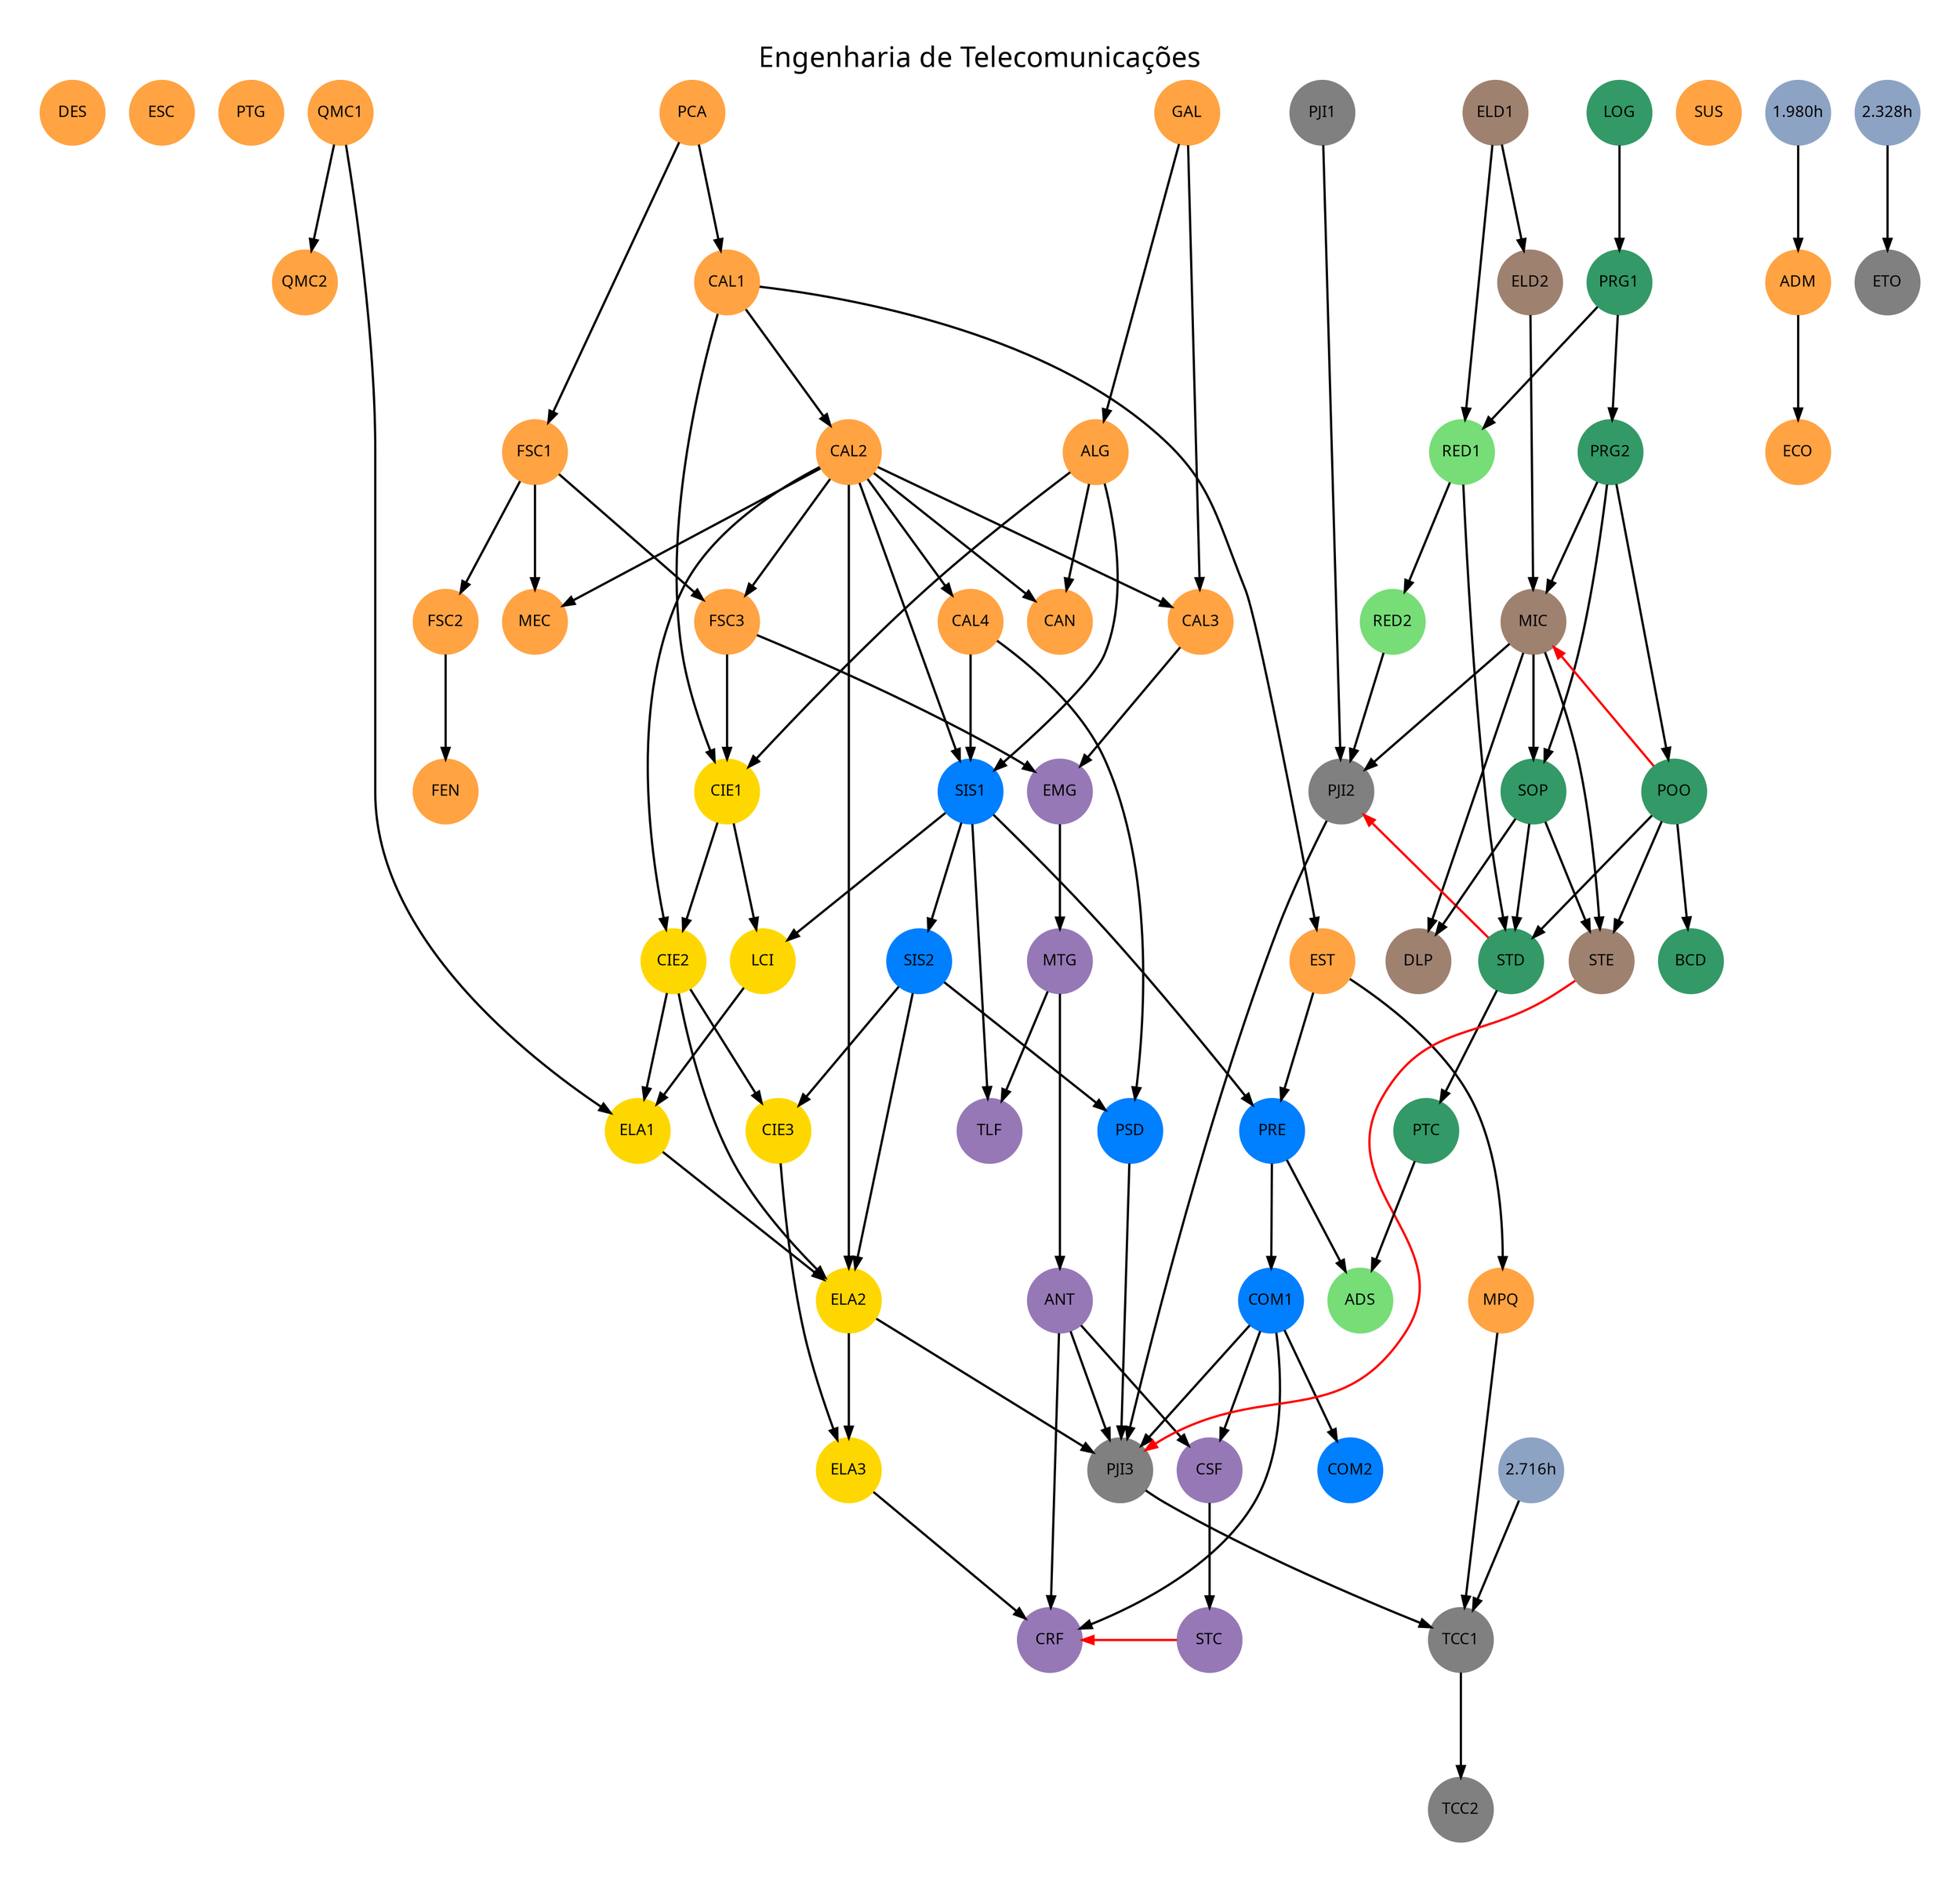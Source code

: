 digraph EngTelecom {
    layout = dot
    label ="Engenharia de Telecomunicações"
    labelloc = t
    // bgcolor="#2e3e56"
	  pad="0.5" /* add padding round the edge of the graph */
    graph [nodesep=0.3, ranksep=1.3, fontname="helvetica Neue Ultra Light", fontcolor="#000000", fontsize=25]
    node [shape="circle", width=".8", style="filled", labelloc=c, fontname="helvetica Neue Ultra Light bold", fixedsize=true]
    // edge [color="#fcfcfc", penwidth="2", fontname="helvetica Neue Ultra Light"]
    edge [color="#000000", penwidth="2", fontname="helvetica Neue Ultra Light"]

    // Pré-requisitos
    
    // deixando as disciplinas sem pré-requisito no mesmo nível do grafo
    // remover esse bloco quando forem colocadas nos subgraph das fases
    { 
      rank=same
      // laranja
      {} -> DES
      {} -> ESC
      {} -> PTG
      {} -> QMC1
      {} -> SUS
      {} -> PCA
      {} -> GAL

      // cinza
      {} -> PJI1

      // marrrom
      {} -> ELD1

      // verde escuro
      {} -> LOG

    }

    // Eixo laranja

    {horas1980} -> ADM
    
    {ADM} -> ECO
    {CAL1} -> EST
    {FSC2} -> FEN
    {CAL2 FSC1} -> MEC
    {EST} -> MPQ # TODO verificar se PJI2 e PTG devem ser pré-requisito
    {QMC1} -> QMC2
    {GAL} -> ALG
    {PCA} -> CAL1 #[constraint=false,color="#FF0000"]
    {CAL1} -> CAL2
    {GAL CAL2} -> CAL3
    {CAL2} -> CAL4
    {ALG CAL2} -> CAN
    {PCA} -> FSC1
    {FSC1} -> FSC2
    {FSC1 CAL2} -> FSC3

    // Eixo amarelo
    {CAL1 ALG FSC3} -> CIE1
    {CIE1 CAL2} -> CIE2
    {CIE2 SIS2} -> CIE3 
    {CIE2 LCI QMC1} -> ELA1
    {CAL2 CIE2 ELA1 SIS2} -> ELA2
    {ELA2 CIE3} -> ELA3
    {CIE1 SIS1} -> LCI

    // Eixo azul
    {PRE} -> COM1 # recomendada: SIS2
    {COM1} -> COM2 # recomendada: PSD
    {EST SIS1} -> PRE # recomendada: PRG1, CAL4
    {CAL2 ALG CAL4} -> SIS1
    {SIS1} -> SIS2
    {CAL4 SIS2} -> PSD  # recomendada: CAN

    // Eixo cinza
    
    {PJI1 RED2 MIC} -> PJI2
    {STD} -> PJI2 [color="#FF0000" constraint=false]
    {PJI2 ANT PSD COM1 ELA2} -> PJI3 # recomendada: DLP 
    {STE} -> PJI3 [color="#FF0000" constraint=false]
    {MPQ PJI3 horasTCC} -> TCC1 # TODO colocar CH como pré-requisito - tirei PTG
    {TCC1} -> TCC2
    {horasETO} -> ETO

    // Eixo marrom
    {SOP MIC} -> DLP
    
    {ELD1} -> ELD2 # recomendada: ELA1
    {ELD2 PRG2} -> MIC
    {POO} -> MIC [color="#FF0000" constraint=false]
    {MIC SOP POO} -> STE # recomendada: DLP

    // Eixo roxo
    {MTG} -> ANT # recomendada: COM1
    {COM1 ANT ELA3} -> CRF # recomendada: CSF
    {STC} -> CRF [color="#FF0000" constraint=false]
    {ANT COM1} -> CSF
    {FSC3 CAL3} -> EMG
    {EMG} -> MTG # recomendada: CAL4
    {CSF} -> STC
    {SIS1 MTG} -> TLF

    // Eixo verde claro
    {ELD1 PRG1} -> RED1
    {RED1}-> RED2
    {PTC PRE} -> ADS

    // Eixo verde escuro
    
    {LOG} -> PRG1 #[color="#FF0000" constraint=false]
    {PRG1} -> PRG2
    {PRG2} -> POO
    {PRG2 MIC} -> SOP
    {POO RED1 SOP} -> STD
    {POO} -> BCD
    {STD} -> PTC # recomendada: RED2

    // Fases

    // subgraph cluster_fase1 {
    //   label = "Fase 1"
    //   style="rounded"
    //   bgcolor= "#e6e6e6" #"#5b6e8b"
    //   color = lightgrey

    //   LOG PCA PJI1 GAL PTG DES PRG1 QMC1
    // }

    // subgraph cluster_fase2 {
    //   label = "Fase 2"
    //   style="rounded"
    //   bgcolor="#e6e6e6"
    //   color = lightgrey

    //   CAL1 FSC1 ALG ELD1 PRG2 QMC2
    // }

    // subgraph clusterFase3 {
    //   label = "Fase 3"
    //   style="rounded"
    //   bgcolor="#e6e6e6"
    //   color = lightgrey

    //   CAL2 FSC2 ELD2 POO RED1 ESC
    // }

    // subgraph clusterFase4 {
    //   label = "Fase 4"
    //   style="rounded"
    //   bgcolor="#e6e6e6"
    //   color=lightgrey

    //   RED2 MIC CAL3 FSC3 FEN CAN SUS 
    
    // }

    // subgraph cluster_fase5 {
    //   label = "Fase 5"
    //   style="rounded"
    //   bgcolor="#e6e6e6"
    //   color=lightgrey

    //   CAL4 EMG CIE1 BCD SOP EST MEC
    // }


    // subgraph cluster_fase6 {
    //   label = "Fase 6"
    //   style="rounded"
    //   bgcolor="#e6e6e6"
    //   color=lightgrey

    //   SIS1 CIE2 STD PJI2 MTG STE DLP
    // }

    // subgraph cluster_fase7 {
    //   label = "Fase 7"
    //   style="rounded"
    //   bgcolor="#e6e6e6"
    //   color=lightgrey

    //  LCI TLF PRE SIS2 PTC MPQ ADM
    // }

    // subgraph cluster_fase8 {
    //   label = "Fase 8"
    //   style="rounded"
    //   bgcolor="#e6e6e6"
    //   color=lightgrey

    //   ELA1 CIE3 ADS PSD COM1 ANT ECO
    // }

    // subgraph cluster_fase9 {
    //   label = "Fase 9"
    //   style="rounded"
    //   bgcolor="#e6e6e6"
    //   color=lightgrey

    //   COM2 ELA2 CSF PJI3 
    // }

    // subgraph cluster_fase10 {
    //   label = "Fase 10"
    //   style="rounded"
    //   bgcolor="#e6e6e6"
    //   color=lightgrey

    //   STC ELA3 TCC1
    // }

    // subgraph cluster_fase11 {
    //   label = "Fase 11"
    //   style="rounded"
    //   bgcolor="#e6e6e6"
    //   color=lightgrey

    //   TCC2 ETO CRF
    // }


    // A expressão regular abaixo serve para substituir as propriedades
    // dos nós, por exemplo, para adicionar a propriedade color

    // find: (\w{3,4}) (\[ch=\d{2,3})
    // replace: $1 $2, color="#FFA343, id=$1

    // propriedades dos nós

    horas1980 [label="1.980h", color="#8da3c3", id="1.980h"] # TODO rever isso para ADM
    horasTCC [label="2.716h",  color="#8da3c3", id="2.716h"] # TODO CEPE 70% da CH atual, 3.880
    horasETO [label="2.328h",  color="#8da3c3", id="2.328h"] # TODO CEPE 60% da CH atual, 3.880

    ADM [ch=40, color="#FFA343", id=ADM] # TODO pré-requisito 1980h
    ALG [ch=60, color="#FFA343", id=ALG]
    CAL1 [ch=80, color="#FFA343", id=CAL1]
    CAL2 [ch=80, color="#FFA343", id=CAL2]
    CAL3 [ch=80, color="#FFA343", id=CAL3]
    CAL4 [ch=40, color="#FFA343", id=CAL4]
    CAN [ch=40, color="#FFA343", id=CAN]
    DES [ch=40, color="#FFA343", id=DES]
    ECO [ch=40, color="#FFA343", id=ECO]
    ESC [ch=40, color="#FFA343", id=ESC]
    EST [ch=60, color="#FFA343", id=EST]
    FEN [ch=40, color="#FFA343", id=FEN]
    FSC1 [ch=80, color="#FFA343", id=FSC1]
    FSC2 [ch=80, color="#FFA343", id=FSC2]
    FSC3 [ch=80, color="#FFA343", id=FSC3] 
    GAL [ch=60, color="#FFA343", id=GAL]
    MEC [ch=40, color="#FFA343", id=MEC]
    MPQ [ch=40, color="#FFA343", id=MPQ]
    PCA [ch=40, color="#FFA343", id=PCA]
    PTG [ch=40, color="#FFA343", id=PTG] # TODO pré-requisito 1980h
    QMC1 [ch=60, color="#FFA343", id=QMC1]
    QMC2 [ch=40, color="#FFA343", id=QMC2]
    SUS [ch=40, color="#FFA343", id=SUS]



    CIE1 [ch=80, color="#FFD700", id=CIE1]
    CIE2 [ch=60, color="#FFD700", id=CIE2]
    CIE3 [ch=60, color="#FFD700", id=CIE3]
    ELA1 [ch=80, color="#FFD700", id=ELA1]
    ELA2 [ch=80, color="#FFD700", id=ELA2]
    ELA3 [ch=40, color="#FFD700", id=ELA3]
    LCI  [ch=40, color="#FFD700", id=LCI ]


    COM1 [ch=100, color="#007FFF", id=COM1]
    COM2 [ch=80, color="#007FFF", id=COM2]
    PRE [ch=80, color="#007FFF", id=PRE]
    PSD [ch=60, color="#007FFF", id=PSD]
    SIS1 [ch=60, color="#007FFF", id=SIS1]
    SIS2 [ch=60, color="#007FFF", id=SIS2]


    ETO [ch=160, color="#808080", id=ETO]
    PJI1 [ch=40, color="#808080", id=PJI1]
    PJI2 [ch=40, color="#808080", id=PJI2]
    PJI3 [ch=40, color="#808080", id=PJI3]
    TCC1 [ch=40, color="#808080", id=TCC1]
    TCC2 [ch=100, color="#808080", id=TCC2]


    DLP [ch=60, color="#9F8170", id=DLP]
    ELD1 [ch=100, color="#9F8170", id=ELD1]
    ELD2 [ch=100, color="#9F8170", id=ELD2]
    MIC [ch=100, color="#9F8170", id=MIC]
    STE [ch=80, color="#9F8170", id=STE]


    ANT [ch=80, color="#9678B6", id=ANT]
    CRF [ch=60, color="#9678B6", id=CRF]
    CSF [ch=60, color="#9678B6", id=CSF]
    EMG [ch=60, color="#9678B6", id=EMG]
    MTG [ch=80, color="#9678B6", id=MTG]
    STC [ch=60, color="#9678B6", id=STC]
    TLF [ch=80, color="#9678B6", id=TLF]


    ADS [ch=40, color="#77DD77", id=ADS]
    RED1 [ch=80, color="#77DD77", id=RED1]
    RED2 [ch=80, color="#77DD77", id=RED2]


    BCD [ch=60, color="#339966", id=BCD]
    LOG [ch=40, color="#339966", id=LOG]
    POO [ch=80, color="#339966", id=POO]
    PRG1 [ch=80, color="#339966", id=PRG1]
    PRG2 [ch=80, color="#339966", id=PRG2]
    PTC [ch=40, color="#339966", id=PTC]
    SOP [ch=80, color="#339966", id=SOP]
    STD [ch=60, color="#339966", id=STD]

}
